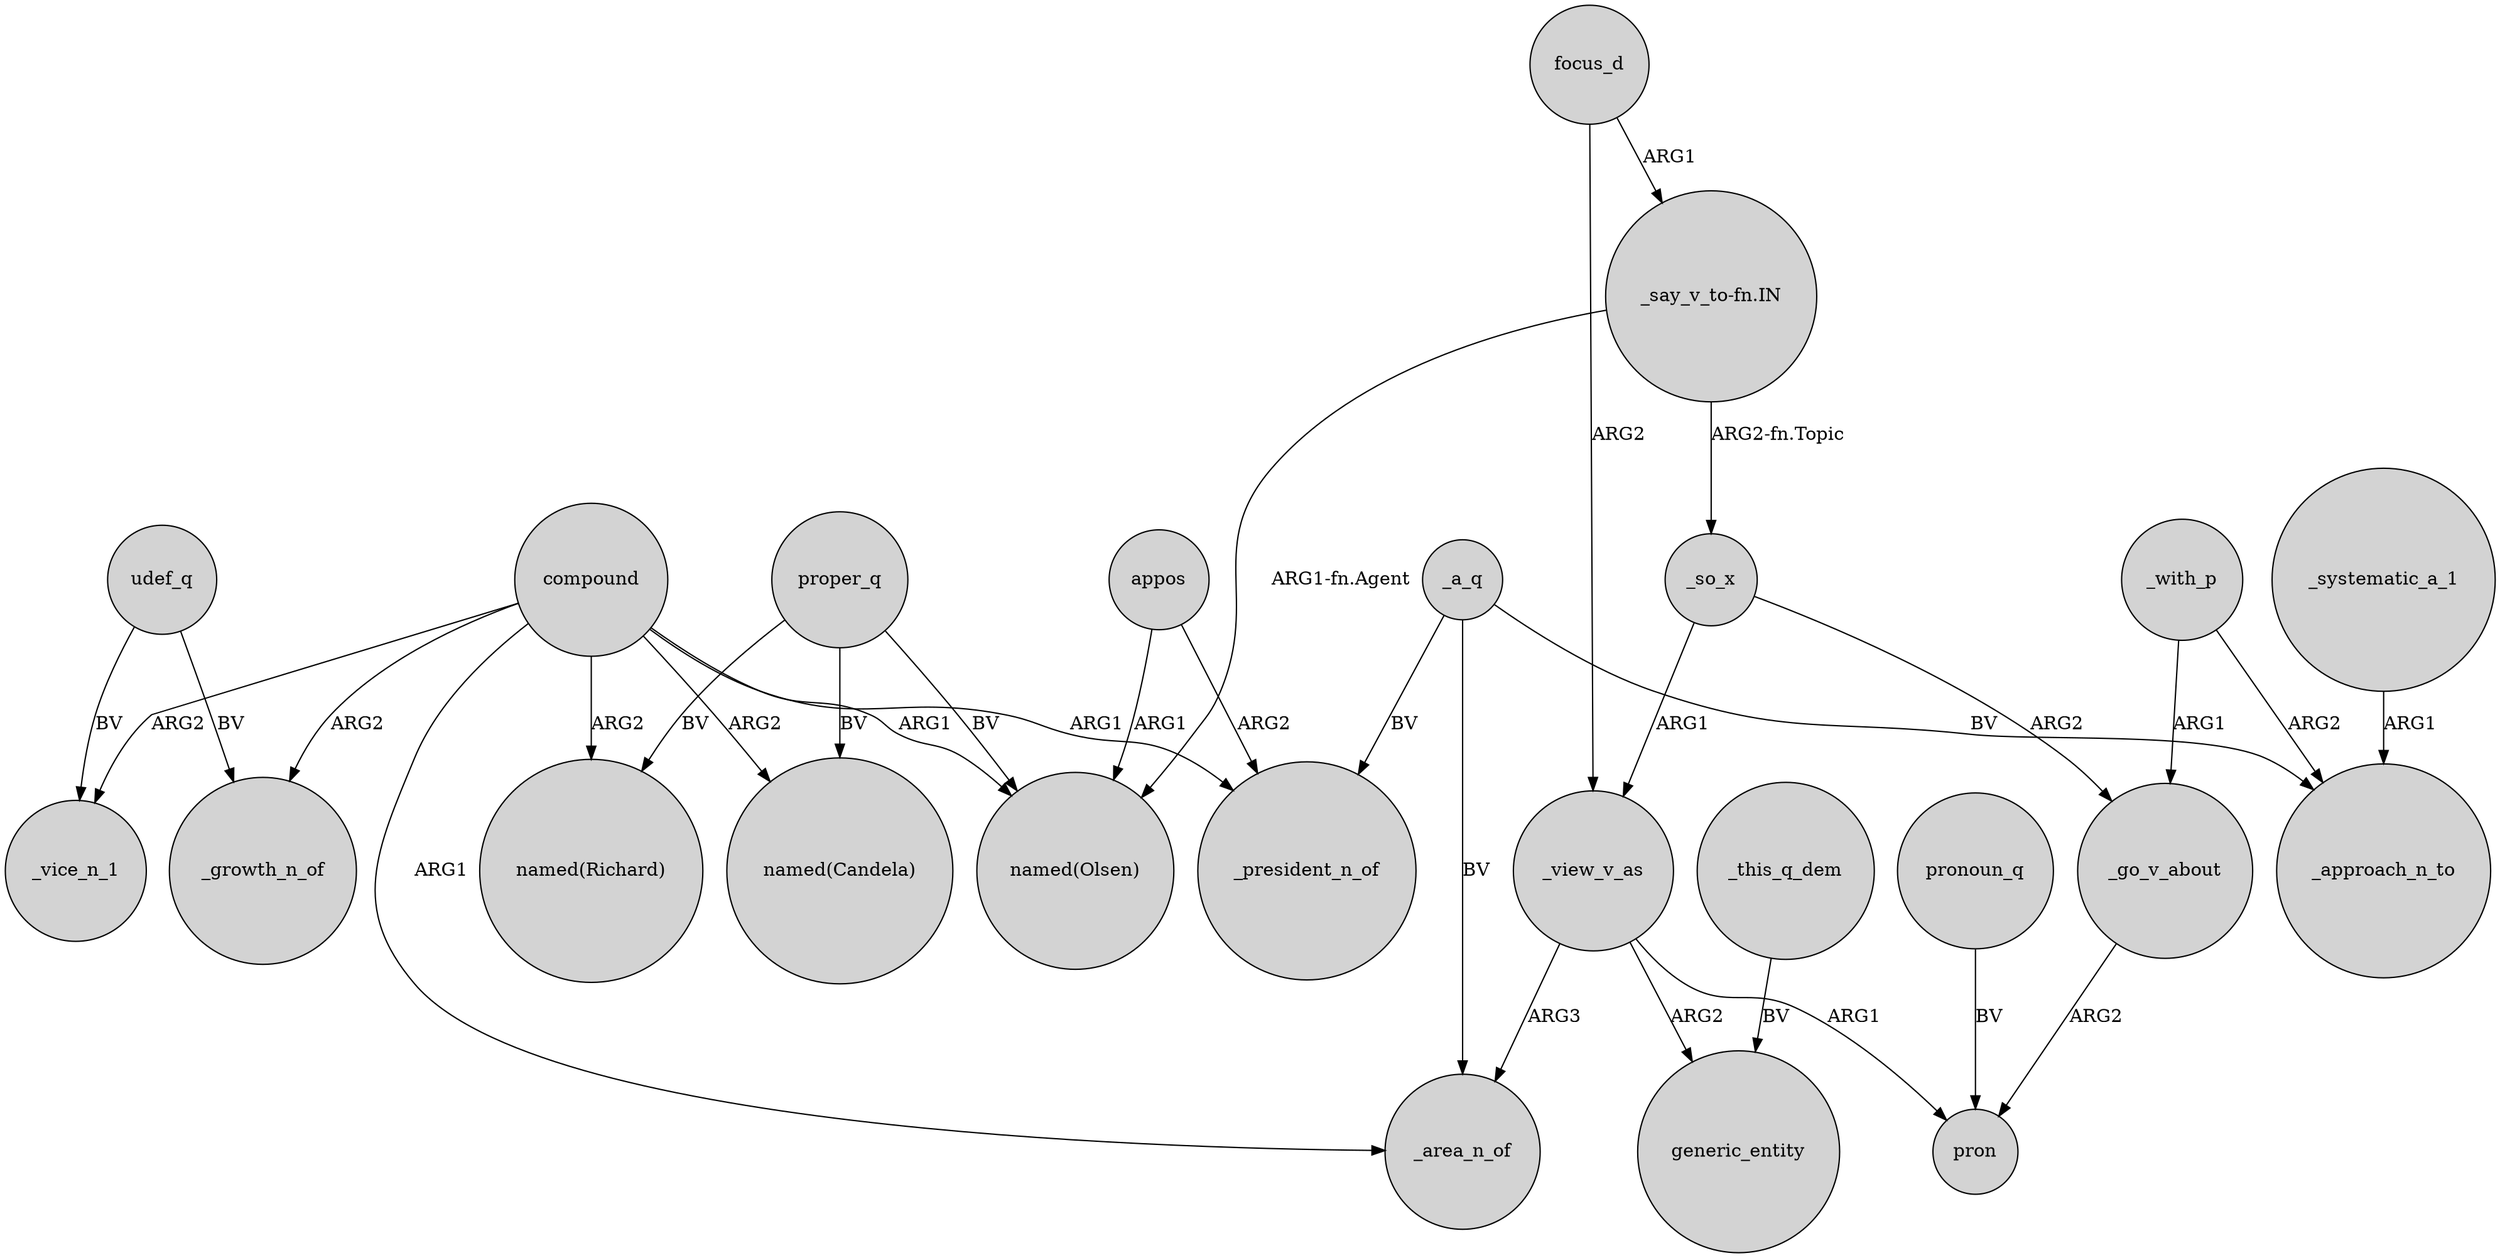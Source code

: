 digraph {
	node [shape=circle style=filled]
	focus_d -> _view_v_as [label=ARG2]
	_with_p -> _go_v_about [label=ARG1]
	compound -> _vice_n_1 [label=ARG2]
	appos -> "named(Olsen)" [label=ARG1]
	compound -> "named(Olsen)" [label=ARG1]
	_a_q -> _area_n_of [label=BV]
	compound -> "named(Richard)" [label=ARG2]
	_so_x -> _go_v_about [label=ARG2]
	_view_v_as -> pron [label=ARG1]
	compound -> _growth_n_of [label=ARG2]
	proper_q -> "named(Candela)" [label=BV]
	udef_q -> _vice_n_1 [label=BV]
	compound -> "named(Candela)" [label=ARG2]
	_with_p -> _approach_n_to [label=ARG2]
	"_say_v_to-fn.IN" -> _so_x [label="ARG2-fn.Topic"]
	_a_q -> _approach_n_to [label=BV]
	pronoun_q -> pron [label=BV]
	appos -> _president_n_of [label=ARG2]
	proper_q -> "named(Richard)" [label=BV]
	_this_q_dem -> generic_entity [label=BV]
	compound -> _president_n_of [label=ARG1]
	proper_q -> "named(Olsen)" [label=BV]
	_so_x -> _view_v_as [label=ARG1]
	_a_q -> _president_n_of [label=BV]
	"_say_v_to-fn.IN" -> "named(Olsen)" [label="ARG1-fn.Agent"]
	_view_v_as -> generic_entity [label=ARG2]
	_systematic_a_1 -> _approach_n_to [label=ARG1]
	udef_q -> _growth_n_of [label=BV]
	compound -> _area_n_of [label=ARG1]
	focus_d -> "_say_v_to-fn.IN" [label=ARG1]
	_view_v_as -> _area_n_of [label=ARG3]
	_go_v_about -> pron [label=ARG2]
}

